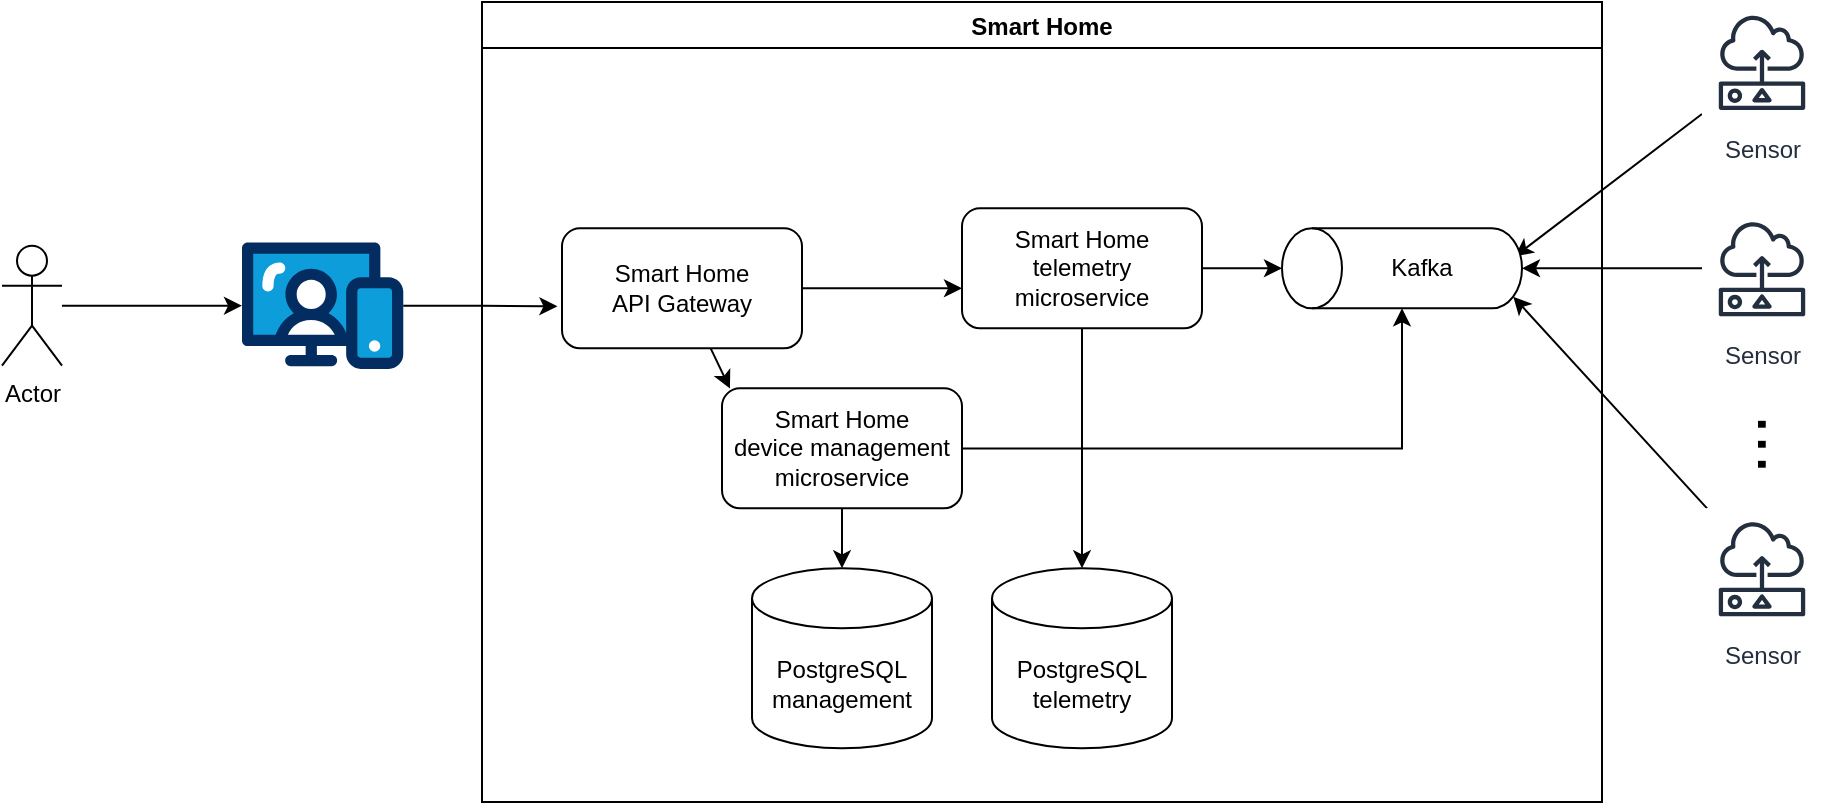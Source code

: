 <mxfile version="24.7.17">
  <diagram name="Page-1" id="-H_mtQnk-PTXWXPvYvuk">
    <mxGraphModel dx="1092" dy="743" grid="1" gridSize="10" guides="1" tooltips="1" connect="1" arrows="1" fold="1" page="1" pageScale="1" pageWidth="1169" pageHeight="827" math="0" shadow="0">
      <root>
        <mxCell id="0" />
        <mxCell id="1" parent="0" />
        <mxCell id="spfA-gWwuyjOLuekBBk7-5" style="edgeStyle=orthogonalEdgeStyle;rounded=0;orthogonalLoop=1;jettySize=auto;html=1;" parent="1" source="spfA-gWwuyjOLuekBBk7-2" target="spfA-gWwuyjOLuekBBk7-3" edge="1">
          <mxGeometry relative="1" as="geometry" />
        </mxCell>
        <mxCell id="spfA-gWwuyjOLuekBBk7-2" value="Actor" style="shape=umlActor;verticalLabelPosition=bottom;verticalAlign=top;html=1;outlineConnect=0;" parent="1" vertex="1">
          <mxGeometry x="80" y="161.85" width="30" height="60" as="geometry" />
        </mxCell>
        <mxCell id="spfA-gWwuyjOLuekBBk7-3" value="" style="verticalLabelPosition=bottom;aspect=fixed;html=1;shape=mxgraph.salesforce.web;" parent="1" vertex="1">
          <mxGeometry x="200" y="160.0" width="80.63" height="63.7" as="geometry" />
        </mxCell>
        <mxCell id="HrhG5BRy79Tn6XiPfF4L-1" value="Smart Home" style="swimlane;" vertex="1" parent="1">
          <mxGeometry x="320" y="40" width="560" height="400" as="geometry" />
        </mxCell>
        <mxCell id="zA23MoTUsTF4_91t8viU-2" value="PostgreSQL&lt;br&gt;telemetry" style="shape=cylinder3;whiteSpace=wrap;html=1;boundedLbl=1;backgroundOutline=1;size=15;strokeColor=default;align=center;verticalAlign=middle;fontFamily=Helvetica;fontSize=12;fontColor=default;fillColor=default;" parent="HrhG5BRy79Tn6XiPfF4L-1" vertex="1">
          <mxGeometry x="255" y="283.16" width="90" height="90" as="geometry" />
        </mxCell>
        <mxCell id="HrhG5BRy79Tn6XiPfF4L-6" value="PostgreSQL&lt;br&gt;management" style="shape=cylinder3;whiteSpace=wrap;html=1;boundedLbl=1;backgroundOutline=1;size=15;strokeColor=default;align=center;verticalAlign=middle;fontFamily=Helvetica;fontSize=12;fontColor=default;fillColor=default;" vertex="1" parent="HrhG5BRy79Tn6XiPfF4L-1">
          <mxGeometry x="135" y="283.16" width="90" height="90" as="geometry" />
        </mxCell>
        <mxCell id="HrhG5BRy79Tn6XiPfF4L-7" style="edgeStyle=orthogonalEdgeStyle;rounded=0;orthogonalLoop=1;jettySize=auto;html=1;" edge="1" parent="HrhG5BRy79Tn6XiPfF4L-1" source="HrhG5BRy79Tn6XiPfF4L-8" target="HrhG5BRy79Tn6XiPfF4L-6">
          <mxGeometry relative="1" as="geometry" />
        </mxCell>
        <mxCell id="HrhG5BRy79Tn6XiPfF4L-8" value="Smart Home&lt;br&gt;device management microservice" style="rounded=1;whiteSpace=wrap;html=1;" vertex="1" parent="HrhG5BRy79Tn6XiPfF4L-1">
          <mxGeometry x="120" y="193.16" width="120" height="60" as="geometry" />
        </mxCell>
        <mxCell id="spfA-gWwuyjOLuekBBk7-11" style="rounded=0;orthogonalLoop=1;jettySize=auto;html=1;entryX=0.65;entryY=0.971;entryDx=0;entryDy=0;entryPerimeter=0;" parent="HrhG5BRy79Tn6XiPfF4L-1" target="HrhG5BRy79Tn6XiPfF4L-2" edge="1">
          <mxGeometry relative="1" as="geometry">
            <mxPoint x="610" y="55.998" as="sourcePoint" />
          </mxGeometry>
        </mxCell>
        <mxCell id="spfA-gWwuyjOLuekBBk7-12" style="edgeStyle=orthogonalEdgeStyle;rounded=0;orthogonalLoop=1;jettySize=auto;html=1;" parent="HrhG5BRy79Tn6XiPfF4L-1" source="spfA-gWwuyjOLuekBBk7-8" target="HrhG5BRy79Tn6XiPfF4L-2" edge="1">
          <mxGeometry relative="1" as="geometry" />
        </mxCell>
        <mxCell id="spfA-gWwuyjOLuekBBk7-8" value="Sensor" style="sketch=0;outlineConnect=0;fontColor=#232F3E;gradientColor=none;strokeColor=#232F3E;fillColor=#ffffff;dashed=0;verticalLabelPosition=bottom;verticalAlign=top;align=center;html=1;fontSize=12;fontStyle=0;aspect=fixed;shape=mxgraph.aws4.resourceIcon;resIcon=mxgraph.aws4.sensor;fontFamily=Helvetica;" parent="HrhG5BRy79Tn6XiPfF4L-1" vertex="1">
          <mxGeometry x="610" y="103.16" width="60" height="60" as="geometry" />
        </mxCell>
        <mxCell id="spfA-gWwuyjOLuekBBk7-13" style="rounded=0;orthogonalLoop=1;jettySize=auto;html=1;entryX=0.145;entryY=1;entryDx=0;entryDy=-4.35;entryPerimeter=0;" parent="HrhG5BRy79Tn6XiPfF4L-1" source="spfA-gWwuyjOLuekBBk7-9" target="HrhG5BRy79Tn6XiPfF4L-2" edge="1">
          <mxGeometry relative="1" as="geometry" />
        </mxCell>
        <mxCell id="spfA-gWwuyjOLuekBBk7-9" value="Sensor" style="sketch=0;outlineConnect=0;fontColor=#232F3E;gradientColor=none;strokeColor=#232F3E;fillColor=#ffffff;dashed=0;verticalLabelPosition=bottom;verticalAlign=top;align=center;html=1;fontSize=12;fontStyle=0;aspect=fixed;shape=mxgraph.aws4.resourceIcon;resIcon=mxgraph.aws4.sensor;fontFamily=Helvetica;" parent="HrhG5BRy79Tn6XiPfF4L-1" vertex="1">
          <mxGeometry x="610" y="253.16" width="60" height="60" as="geometry" />
        </mxCell>
        <mxCell id="spfA-gWwuyjOLuekBBk7-10" value="..." style="text;html=1;align=center;verticalAlign=middle;whiteSpace=wrap;rounded=0;rotation=90;fontSize=36;" parent="HrhG5BRy79Tn6XiPfF4L-1" vertex="1">
          <mxGeometry x="621" y="206.16" width="60" height="30" as="geometry" />
        </mxCell>
        <mxCell id="spfA-gWwuyjOLuekBBk7-1" style="edgeStyle=orthogonalEdgeStyle;rounded=0;orthogonalLoop=1;jettySize=auto;html=1;" parent="HrhG5BRy79Tn6XiPfF4L-1" source="zA23MoTUsTF4_91t8viU-3" target="zA23MoTUsTF4_91t8viU-2" edge="1">
          <mxGeometry relative="1" as="geometry">
            <mxPoint x="300" y="253.16" as="targetPoint" />
          </mxGeometry>
        </mxCell>
        <mxCell id="zA23MoTUsTF4_91t8viU-3" value="Smart Home&lt;br&gt;telemetry microservice" style="rounded=1;whiteSpace=wrap;html=1;" parent="HrhG5BRy79Tn6XiPfF4L-1" vertex="1">
          <mxGeometry x="240" y="103.16" width="120" height="60" as="geometry" />
        </mxCell>
        <mxCell id="HrhG5BRy79Tn6XiPfF4L-4" value="" style="group" vertex="1" connectable="0" parent="HrhG5BRy79Tn6XiPfF4L-1">
          <mxGeometry x="400" y="113.16" width="120" height="40" as="geometry" />
        </mxCell>
        <mxCell id="HrhG5BRy79Tn6XiPfF4L-2" value="" style="shape=cylinder3;whiteSpace=wrap;html=1;boundedLbl=1;backgroundOutline=1;size=15;strokeColor=default;align=center;verticalAlign=middle;fontFamily=Helvetica;fontSize=12;fontColor=default;fillColor=default;rotation=-90;" vertex="1" parent="HrhG5BRy79Tn6XiPfF4L-4">
          <mxGeometry x="40" y="-40" width="40" height="120" as="geometry" />
        </mxCell>
        <mxCell id="HrhG5BRy79Tn6XiPfF4L-3" value="Kafka" style="text;html=1;align=center;verticalAlign=middle;whiteSpace=wrap;rounded=0;" vertex="1" parent="HrhG5BRy79Tn6XiPfF4L-4">
          <mxGeometry x="40" y="5" width="60" height="30" as="geometry" />
        </mxCell>
        <mxCell id="HrhG5BRy79Tn6XiPfF4L-5" style="edgeStyle=orthogonalEdgeStyle;rounded=0;orthogonalLoop=1;jettySize=auto;html=1;startArrow=classic;startFill=1;endArrow=none;endFill=0;" edge="1" parent="HrhG5BRy79Tn6XiPfF4L-1" source="HrhG5BRy79Tn6XiPfF4L-2" target="zA23MoTUsTF4_91t8viU-3">
          <mxGeometry relative="1" as="geometry">
            <mxPoint x="380" y="133.16" as="targetPoint" />
          </mxGeometry>
        </mxCell>
        <mxCell id="HrhG5BRy79Tn6XiPfF4L-11" style="rounded=0;orthogonalLoop=1;jettySize=auto;html=1;entryX=0.033;entryY=0.002;entryDx=0;entryDy=0;entryPerimeter=0;" edge="1" parent="HrhG5BRy79Tn6XiPfF4L-1" source="HrhG5BRy79Tn6XiPfF4L-9" target="HrhG5BRy79Tn6XiPfF4L-8">
          <mxGeometry relative="1" as="geometry" />
        </mxCell>
        <mxCell id="HrhG5BRy79Tn6XiPfF4L-9" value="Smart Home&lt;br&gt;API Gateway" style="rounded=1;whiteSpace=wrap;html=1;" vertex="1" parent="HrhG5BRy79Tn6XiPfF4L-1">
          <mxGeometry x="40" y="113.16" width="120" height="60" as="geometry" />
        </mxCell>
        <mxCell id="HrhG5BRy79Tn6XiPfF4L-12" style="edgeStyle=orthogonalEdgeStyle;rounded=0;orthogonalLoop=1;jettySize=auto;html=1;entryX=0;entryY=0.667;entryDx=0;entryDy=0;entryPerimeter=0;" edge="1" parent="HrhG5BRy79Tn6XiPfF4L-1" source="HrhG5BRy79Tn6XiPfF4L-9" target="zA23MoTUsTF4_91t8viU-3">
          <mxGeometry relative="1" as="geometry" />
        </mxCell>
        <mxCell id="HrhG5BRy79Tn6XiPfF4L-13" style="edgeStyle=orthogonalEdgeStyle;rounded=0;orthogonalLoop=1;jettySize=auto;html=1;entryX=0;entryY=0.5;entryDx=0;entryDy=0;entryPerimeter=0;" edge="1" parent="HrhG5BRy79Tn6XiPfF4L-1" source="HrhG5BRy79Tn6XiPfF4L-8" target="HrhG5BRy79Tn6XiPfF4L-2">
          <mxGeometry relative="1" as="geometry" />
        </mxCell>
        <mxCell id="HrhG5BRy79Tn6XiPfF4L-10" style="edgeStyle=orthogonalEdgeStyle;rounded=0;orthogonalLoop=1;jettySize=auto;html=1;entryX=-0.019;entryY=0.65;entryDx=0;entryDy=0;entryPerimeter=0;" edge="1" parent="1" source="spfA-gWwuyjOLuekBBk7-3" target="HrhG5BRy79Tn6XiPfF4L-9">
          <mxGeometry relative="1" as="geometry">
            <mxPoint x="350" y="192" as="targetPoint" />
          </mxGeometry>
        </mxCell>
        <mxCell id="spfA-gWwuyjOLuekBBk7-7" value="Sensor" style="sketch=0;outlineConnect=0;fontColor=#232F3E;gradientColor=none;strokeColor=#232F3E;fillColor=#ffffff;dashed=0;verticalLabelPosition=bottom;verticalAlign=top;align=center;html=1;fontSize=12;fontStyle=0;aspect=fixed;shape=mxgraph.aws4.resourceIcon;resIcon=mxgraph.aws4.sensor;fontFamily=Helvetica;" parent="1" vertex="1">
          <mxGeometry x="930" y="40" width="60" height="60" as="geometry" />
        </mxCell>
      </root>
    </mxGraphModel>
  </diagram>
</mxfile>
